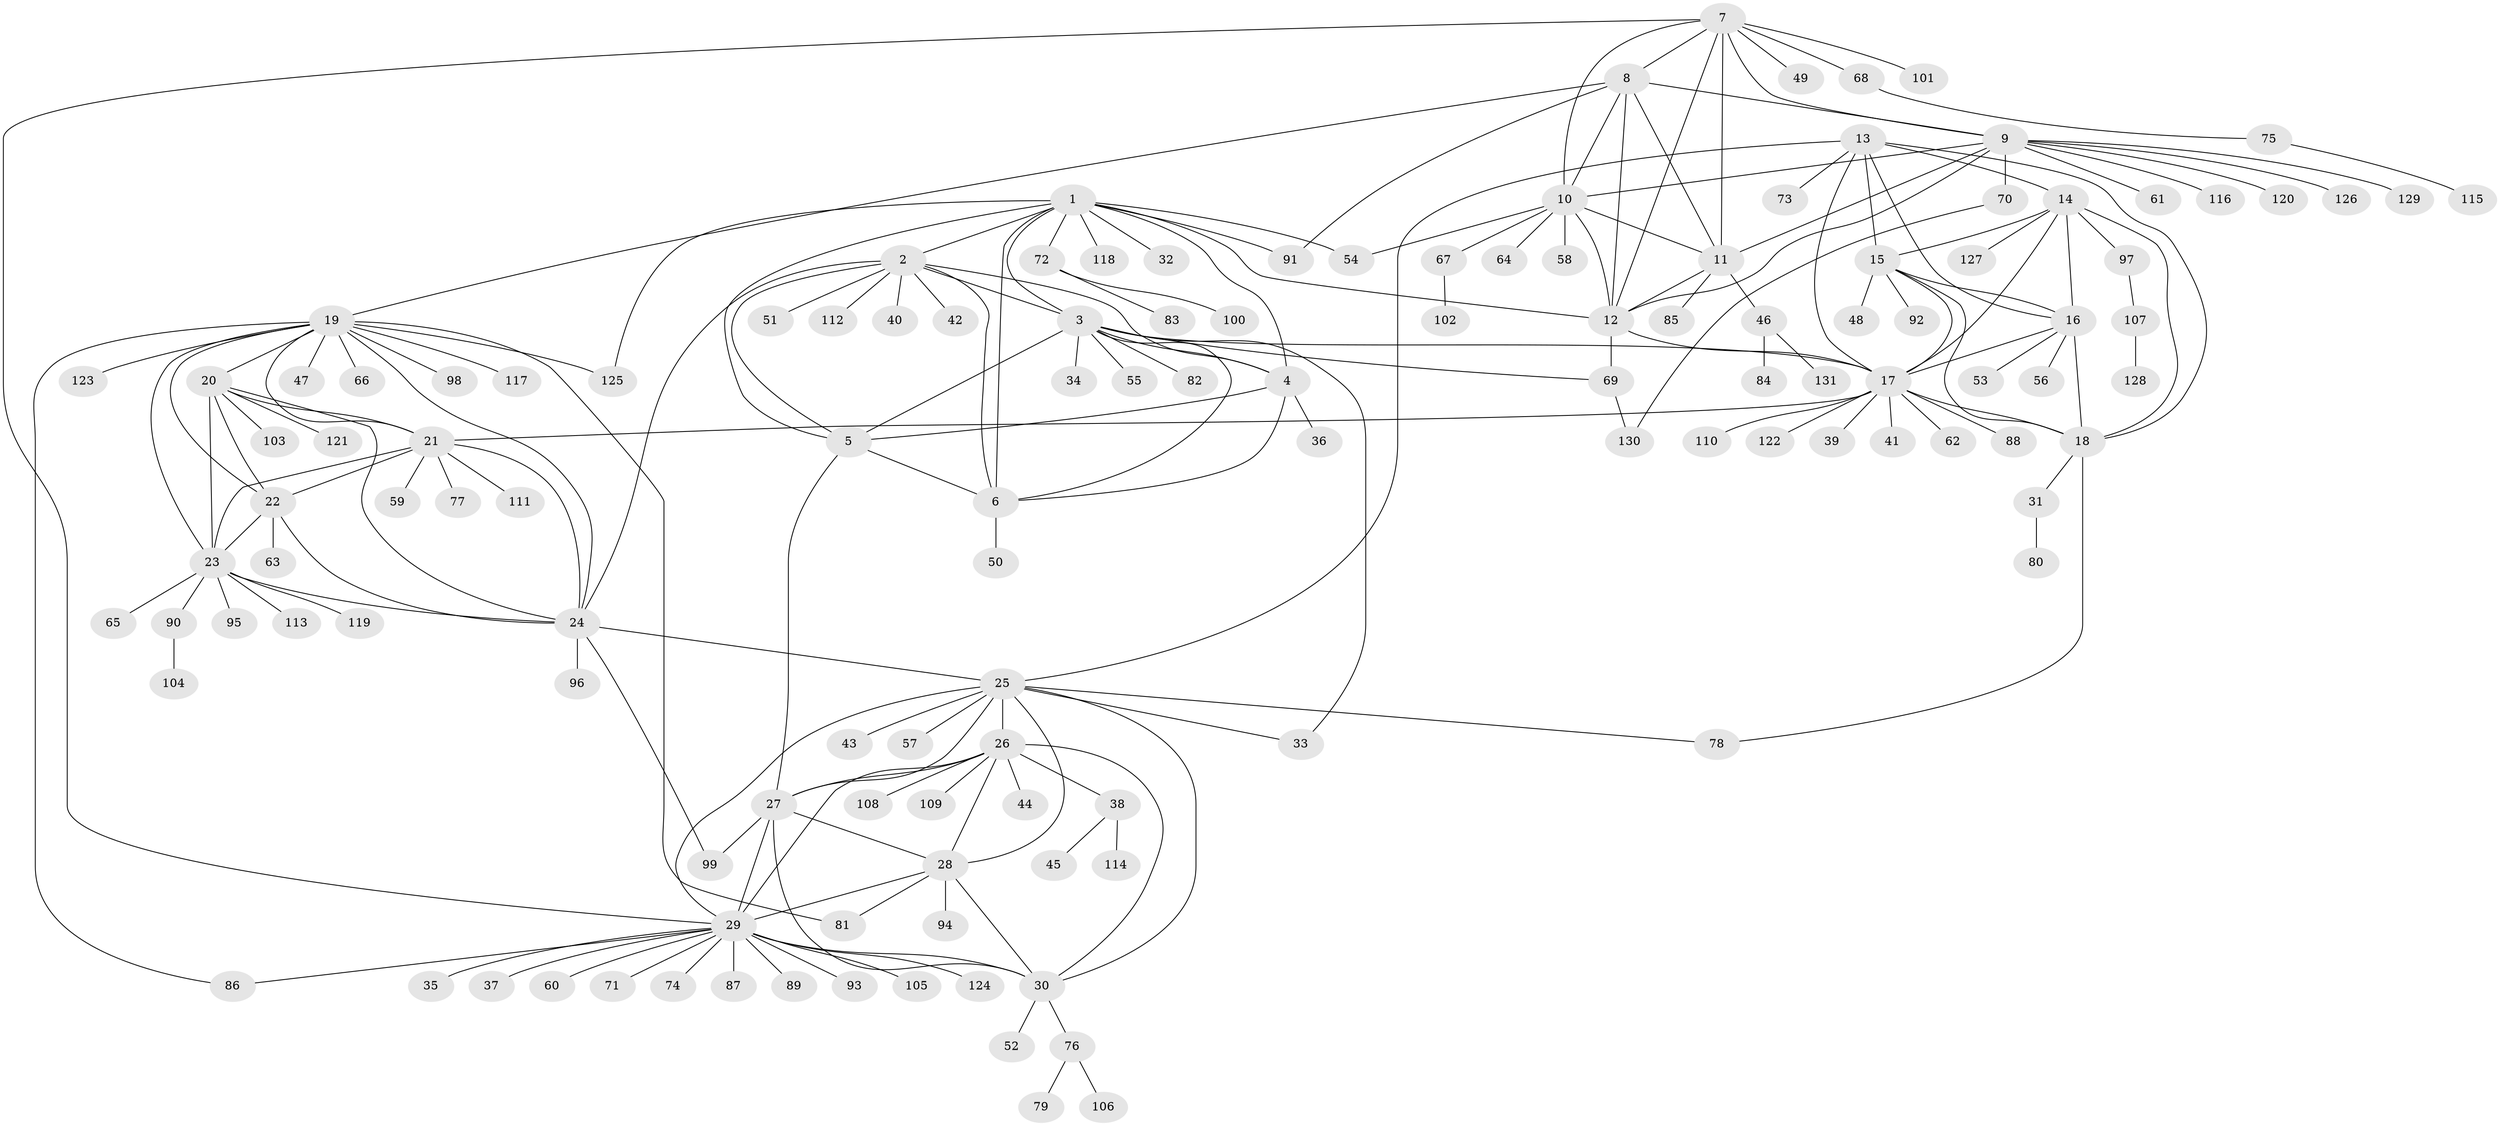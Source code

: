 // Generated by graph-tools (version 1.1) at 2025/16/03/09/25 04:16:05]
// undirected, 131 vertices, 196 edges
graph export_dot {
graph [start="1"]
  node [color=gray90,style=filled];
  1;
  2;
  3;
  4;
  5;
  6;
  7;
  8;
  9;
  10;
  11;
  12;
  13;
  14;
  15;
  16;
  17;
  18;
  19;
  20;
  21;
  22;
  23;
  24;
  25;
  26;
  27;
  28;
  29;
  30;
  31;
  32;
  33;
  34;
  35;
  36;
  37;
  38;
  39;
  40;
  41;
  42;
  43;
  44;
  45;
  46;
  47;
  48;
  49;
  50;
  51;
  52;
  53;
  54;
  55;
  56;
  57;
  58;
  59;
  60;
  61;
  62;
  63;
  64;
  65;
  66;
  67;
  68;
  69;
  70;
  71;
  72;
  73;
  74;
  75;
  76;
  77;
  78;
  79;
  80;
  81;
  82;
  83;
  84;
  85;
  86;
  87;
  88;
  89;
  90;
  91;
  92;
  93;
  94;
  95;
  96;
  97;
  98;
  99;
  100;
  101;
  102;
  103;
  104;
  105;
  106;
  107;
  108;
  109;
  110;
  111;
  112;
  113;
  114;
  115;
  116;
  117;
  118;
  119;
  120;
  121;
  122;
  123;
  124;
  125;
  126;
  127;
  128;
  129;
  130;
  131;
  1 -- 2;
  1 -- 3;
  1 -- 4;
  1 -- 5;
  1 -- 6;
  1 -- 12;
  1 -- 32;
  1 -- 54;
  1 -- 72;
  1 -- 91;
  1 -- 118;
  1 -- 125;
  2 -- 3;
  2 -- 4;
  2 -- 5;
  2 -- 6;
  2 -- 24;
  2 -- 40;
  2 -- 42;
  2 -- 51;
  2 -- 112;
  3 -- 4;
  3 -- 5;
  3 -- 6;
  3 -- 17;
  3 -- 33;
  3 -- 34;
  3 -- 55;
  3 -- 69;
  3 -- 82;
  4 -- 5;
  4 -- 6;
  4 -- 36;
  5 -- 6;
  5 -- 27;
  6 -- 50;
  7 -- 8;
  7 -- 9;
  7 -- 10;
  7 -- 11;
  7 -- 12;
  7 -- 29;
  7 -- 49;
  7 -- 68;
  7 -- 101;
  8 -- 9;
  8 -- 10;
  8 -- 11;
  8 -- 12;
  8 -- 19;
  8 -- 91;
  9 -- 10;
  9 -- 11;
  9 -- 12;
  9 -- 61;
  9 -- 70;
  9 -- 116;
  9 -- 120;
  9 -- 126;
  9 -- 129;
  10 -- 11;
  10 -- 12;
  10 -- 54;
  10 -- 58;
  10 -- 64;
  10 -- 67;
  11 -- 12;
  11 -- 46;
  11 -- 85;
  12 -- 17;
  12 -- 69;
  13 -- 14;
  13 -- 15;
  13 -- 16;
  13 -- 17;
  13 -- 18;
  13 -- 25;
  13 -- 73;
  14 -- 15;
  14 -- 16;
  14 -- 17;
  14 -- 18;
  14 -- 97;
  14 -- 127;
  15 -- 16;
  15 -- 17;
  15 -- 18;
  15 -- 48;
  15 -- 92;
  16 -- 17;
  16 -- 18;
  16 -- 53;
  16 -- 56;
  17 -- 18;
  17 -- 21;
  17 -- 39;
  17 -- 41;
  17 -- 62;
  17 -- 88;
  17 -- 110;
  17 -- 122;
  18 -- 31;
  18 -- 78;
  19 -- 20;
  19 -- 21;
  19 -- 22;
  19 -- 23;
  19 -- 24;
  19 -- 47;
  19 -- 66;
  19 -- 81;
  19 -- 86;
  19 -- 98;
  19 -- 117;
  19 -- 123;
  19 -- 125;
  20 -- 21;
  20 -- 22;
  20 -- 23;
  20 -- 24;
  20 -- 103;
  20 -- 121;
  21 -- 22;
  21 -- 23;
  21 -- 24;
  21 -- 59;
  21 -- 77;
  21 -- 111;
  22 -- 23;
  22 -- 24;
  22 -- 63;
  23 -- 24;
  23 -- 65;
  23 -- 90;
  23 -- 95;
  23 -- 113;
  23 -- 119;
  24 -- 25;
  24 -- 96;
  24 -- 99;
  25 -- 26;
  25 -- 27;
  25 -- 28;
  25 -- 29;
  25 -- 30;
  25 -- 33;
  25 -- 43;
  25 -- 57;
  25 -- 78;
  26 -- 27;
  26 -- 28;
  26 -- 29;
  26 -- 30;
  26 -- 38;
  26 -- 44;
  26 -- 108;
  26 -- 109;
  27 -- 28;
  27 -- 29;
  27 -- 30;
  27 -- 99;
  28 -- 29;
  28 -- 30;
  28 -- 81;
  28 -- 94;
  29 -- 30;
  29 -- 35;
  29 -- 37;
  29 -- 60;
  29 -- 71;
  29 -- 74;
  29 -- 86;
  29 -- 87;
  29 -- 89;
  29 -- 93;
  29 -- 105;
  29 -- 124;
  30 -- 52;
  30 -- 76;
  31 -- 80;
  38 -- 45;
  38 -- 114;
  46 -- 84;
  46 -- 131;
  67 -- 102;
  68 -- 75;
  69 -- 130;
  70 -- 130;
  72 -- 83;
  72 -- 100;
  75 -- 115;
  76 -- 79;
  76 -- 106;
  90 -- 104;
  97 -- 107;
  107 -- 128;
}
